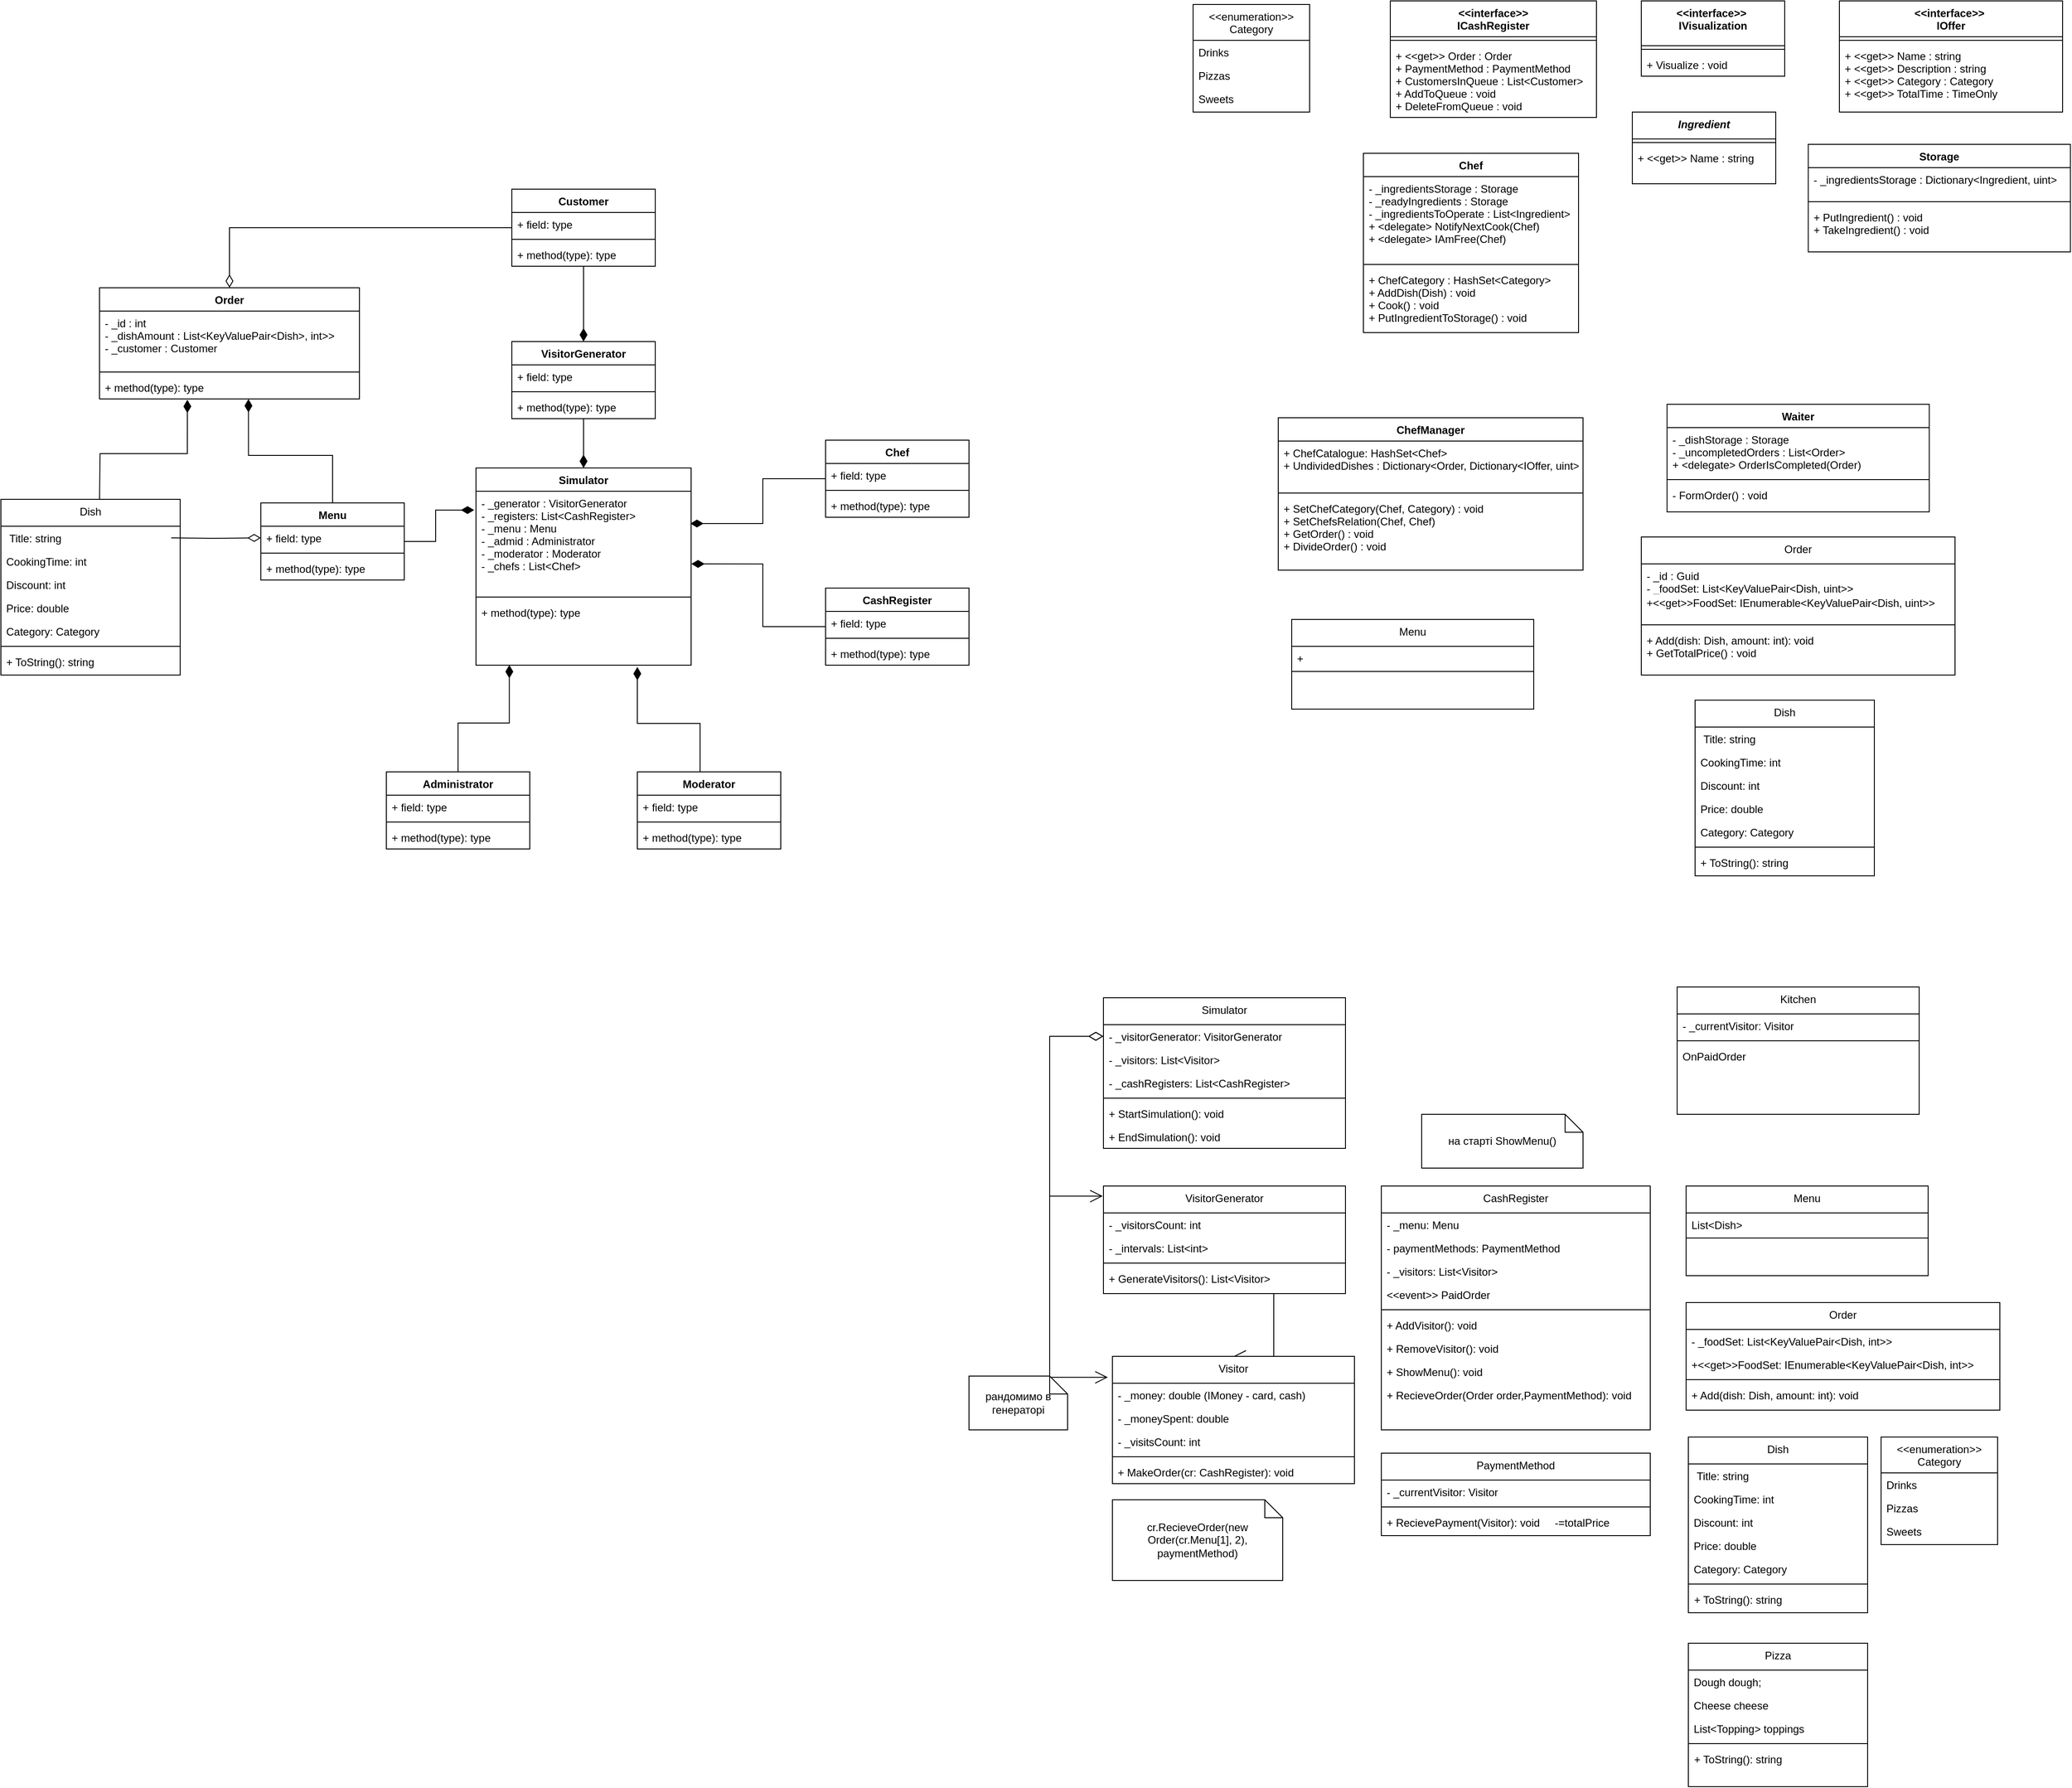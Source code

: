 <mxfile version="13.9.9" type="device"><diagram id="AVlrbdHFfIFae9fIVT3l" name="Page-1"><mxGraphModel dx="2649" dy="2140" grid="1" gridSize="10" guides="1" tooltips="1" connect="1" arrows="1" fold="1" page="1" pageScale="1" pageWidth="827" pageHeight="1169" math="0" shadow="0"><root><mxCell id="0"/><mxCell id="1" parent="0"/><mxCell id="Jd_6BYuRNAUx87rWHwMI-1" value="Simulator" style="swimlane;fontStyle=1;align=center;verticalAlign=top;childLayout=stackLayout;horizontal=1;startSize=26;horizontalStack=0;resizeParent=1;resizeParentMax=0;resizeLast=0;collapsible=1;marginBottom=0;" parent="1" vertex="1"><mxGeometry x="-360" y="461" width="240" height="220" as="geometry"/></mxCell><mxCell id="Jd_6BYuRNAUx87rWHwMI-2" value="- _generator : VisitorGenerator&#10;- _registers: List&lt;CashRegister&gt;&#10;- _menu : Menu&#10;- _admid : Administrator&#10;- _moderator : Moderator&#10;- _chefs : List&lt;Chef&gt;&#10;" style="text;strokeColor=none;fillColor=none;align=left;verticalAlign=top;spacingLeft=4;spacingRight=4;overflow=hidden;rotatable=0;points=[[0,0.5],[1,0.5]];portConstraint=eastwest;" parent="Jd_6BYuRNAUx87rWHwMI-1" vertex="1"><mxGeometry y="26" width="240" height="114" as="geometry"/></mxCell><mxCell id="Jd_6BYuRNAUx87rWHwMI-3" value="" style="line;strokeWidth=1;fillColor=none;align=left;verticalAlign=middle;spacingTop=-1;spacingLeft=3;spacingRight=3;rotatable=0;labelPosition=right;points=[];portConstraint=eastwest;" parent="Jd_6BYuRNAUx87rWHwMI-1" vertex="1"><mxGeometry y="140" width="240" height="8" as="geometry"/></mxCell><mxCell id="Jd_6BYuRNAUx87rWHwMI-4" value="+ method(type): type" style="text;strokeColor=none;fillColor=none;align=left;verticalAlign=top;spacingLeft=4;spacingRight=4;overflow=hidden;rotatable=0;points=[[0,0.5],[1,0.5]];portConstraint=eastwest;" parent="Jd_6BYuRNAUx87rWHwMI-1" vertex="1"><mxGeometry y="148" width="240" height="72" as="geometry"/></mxCell><mxCell id="Jd_6BYuRNAUx87rWHwMI-41" style="edgeStyle=orthogonalEdgeStyle;rounded=0;orthogonalLoop=1;jettySize=auto;html=1;entryX=-0.008;entryY=0.184;entryDx=0;entryDy=0;entryPerimeter=0;endArrow=diamondThin;endFill=1;startSize=6;endSize=12;" parent="1" source="Jd_6BYuRNAUx87rWHwMI-5" target="Jd_6BYuRNAUx87rWHwMI-2" edge="1"><mxGeometry relative="1" as="geometry"/></mxCell><mxCell id="Jd_6BYuRNAUx87rWHwMI-50" style="edgeStyle=orthogonalEdgeStyle;rounded=0;orthogonalLoop=1;jettySize=auto;html=1;entryX=0.573;entryY=1.005;entryDx=0;entryDy=0;entryPerimeter=0;startSize=6;endArrow=diamondThin;endFill=1;endSize=12;" parent="1" source="Jd_6BYuRNAUx87rWHwMI-5" target="Jd_6BYuRNAUx87rWHwMI-40" edge="1"><mxGeometry relative="1" as="geometry"/></mxCell><mxCell id="Jd_6BYuRNAUx87rWHwMI-5" value="Menu" style="swimlane;fontStyle=1;align=center;verticalAlign=top;childLayout=stackLayout;horizontal=1;startSize=26;horizontalStack=0;resizeParent=1;resizeParentMax=0;resizeLast=0;collapsible=1;marginBottom=0;" parent="1" vertex="1"><mxGeometry x="-600" y="500" width="160" height="86" as="geometry"/></mxCell><mxCell id="Jd_6BYuRNAUx87rWHwMI-6" value="+ field: type" style="text;strokeColor=none;fillColor=none;align=left;verticalAlign=top;spacingLeft=4;spacingRight=4;overflow=hidden;rotatable=0;points=[[0,0.5],[1,0.5]];portConstraint=eastwest;" parent="Jd_6BYuRNAUx87rWHwMI-5" vertex="1"><mxGeometry y="26" width="160" height="26" as="geometry"/></mxCell><mxCell id="Jd_6BYuRNAUx87rWHwMI-7" value="" style="line;strokeWidth=1;fillColor=none;align=left;verticalAlign=middle;spacingTop=-1;spacingLeft=3;spacingRight=3;rotatable=0;labelPosition=right;points=[];portConstraint=eastwest;" parent="Jd_6BYuRNAUx87rWHwMI-5" vertex="1"><mxGeometry y="52" width="160" height="8" as="geometry"/></mxCell><mxCell id="Jd_6BYuRNAUx87rWHwMI-8" value="+ method(type): type" style="text;strokeColor=none;fillColor=none;align=left;verticalAlign=top;spacingLeft=4;spacingRight=4;overflow=hidden;rotatable=0;points=[[0,0.5],[1,0.5]];portConstraint=eastwest;" parent="Jd_6BYuRNAUx87rWHwMI-5" vertex="1"><mxGeometry y="60" width="160" height="26" as="geometry"/></mxCell><mxCell id="Jd_6BYuRNAUx87rWHwMI-42" style="edgeStyle=orthogonalEdgeStyle;rounded=0;orthogonalLoop=1;jettySize=auto;html=1;entryX=0.996;entryY=0.316;entryDx=0;entryDy=0;startSize=6;endArrow=diamondThin;endFill=1;endSize=12;entryPerimeter=0;" parent="1" source="Jd_6BYuRNAUx87rWHwMI-9" target="Jd_6BYuRNAUx87rWHwMI-2" edge="1"><mxGeometry relative="1" as="geometry"/></mxCell><mxCell id="Jd_6BYuRNAUx87rWHwMI-9" value="Chef" style="swimlane;fontStyle=1;align=center;verticalAlign=top;childLayout=stackLayout;horizontal=1;startSize=26;horizontalStack=0;resizeParent=1;resizeParentMax=0;resizeLast=0;collapsible=1;marginBottom=0;" parent="1" vertex="1"><mxGeometry x="30" y="430" width="160" height="86" as="geometry"/></mxCell><mxCell id="Jd_6BYuRNAUx87rWHwMI-10" value="+ field: type" style="text;strokeColor=none;fillColor=none;align=left;verticalAlign=top;spacingLeft=4;spacingRight=4;overflow=hidden;rotatable=0;points=[[0,0.5],[1,0.5]];portConstraint=eastwest;" parent="Jd_6BYuRNAUx87rWHwMI-9" vertex="1"><mxGeometry y="26" width="160" height="26" as="geometry"/></mxCell><mxCell id="Jd_6BYuRNAUx87rWHwMI-11" value="" style="line;strokeWidth=1;fillColor=none;align=left;verticalAlign=middle;spacingTop=-1;spacingLeft=3;spacingRight=3;rotatable=0;labelPosition=right;points=[];portConstraint=eastwest;" parent="Jd_6BYuRNAUx87rWHwMI-9" vertex="1"><mxGeometry y="52" width="160" height="8" as="geometry"/></mxCell><mxCell id="Jd_6BYuRNAUx87rWHwMI-12" value="+ method(type): type" style="text;strokeColor=none;fillColor=none;align=left;verticalAlign=top;spacingLeft=4;spacingRight=4;overflow=hidden;rotatable=0;points=[[0,0.5],[1,0.5]];portConstraint=eastwest;" parent="Jd_6BYuRNAUx87rWHwMI-9" vertex="1"><mxGeometry y="60" width="160" height="26" as="geometry"/></mxCell><mxCell id="Jd_6BYuRNAUx87rWHwMI-43" style="edgeStyle=orthogonalEdgeStyle;rounded=0;orthogonalLoop=1;jettySize=auto;html=1;entryX=1.001;entryY=0.711;entryDx=0;entryDy=0;entryPerimeter=0;startSize=6;endArrow=diamondThin;endFill=1;endSize=12;" parent="1" source="Jd_6BYuRNAUx87rWHwMI-13" target="Jd_6BYuRNAUx87rWHwMI-2" edge="1"><mxGeometry relative="1" as="geometry"/></mxCell><mxCell id="Jd_6BYuRNAUx87rWHwMI-13" value="CashRegister" style="swimlane;fontStyle=1;align=center;verticalAlign=top;childLayout=stackLayout;horizontal=1;startSize=26;horizontalStack=0;resizeParent=1;resizeParentMax=0;resizeLast=0;collapsible=1;marginBottom=0;" parent="1" vertex="1"><mxGeometry x="30" y="595" width="160" height="86" as="geometry"/></mxCell><mxCell id="Jd_6BYuRNAUx87rWHwMI-14" value="+ field: type" style="text;strokeColor=none;fillColor=none;align=left;verticalAlign=top;spacingLeft=4;spacingRight=4;overflow=hidden;rotatable=0;points=[[0,0.5],[1,0.5]];portConstraint=eastwest;" parent="Jd_6BYuRNAUx87rWHwMI-13" vertex="1"><mxGeometry y="26" width="160" height="26" as="geometry"/></mxCell><mxCell id="Jd_6BYuRNAUx87rWHwMI-15" value="" style="line;strokeWidth=1;fillColor=none;align=left;verticalAlign=middle;spacingTop=-1;spacingLeft=3;spacingRight=3;rotatable=0;labelPosition=right;points=[];portConstraint=eastwest;" parent="Jd_6BYuRNAUx87rWHwMI-13" vertex="1"><mxGeometry y="52" width="160" height="8" as="geometry"/></mxCell><mxCell id="Jd_6BYuRNAUx87rWHwMI-16" value="+ method(type): type" style="text;strokeColor=none;fillColor=none;align=left;verticalAlign=top;spacingLeft=4;spacingRight=4;overflow=hidden;rotatable=0;points=[[0,0.5],[1,0.5]];portConstraint=eastwest;" parent="Jd_6BYuRNAUx87rWHwMI-13" vertex="1"><mxGeometry y="60" width="160" height="26" as="geometry"/></mxCell><mxCell id="Jd_6BYuRNAUx87rWHwMI-45" style="edgeStyle=orthogonalEdgeStyle;rounded=0;orthogonalLoop=1;jettySize=auto;html=1;startSize=6;endArrow=diamondThin;endFill=1;endSize=12;" parent="1" source="Jd_6BYuRNAUx87rWHwMI-17" edge="1"><mxGeometry relative="1" as="geometry"><mxPoint x="-180" y="683" as="targetPoint"/><Array as="points"><mxPoint x="-110" y="746"/><mxPoint x="-180" y="746"/></Array></mxGeometry></mxCell><mxCell id="Jd_6BYuRNAUx87rWHwMI-17" value="Moderator" style="swimlane;fontStyle=1;align=center;verticalAlign=top;childLayout=stackLayout;horizontal=1;startSize=26;horizontalStack=0;resizeParent=1;resizeParentMax=0;resizeLast=0;collapsible=1;marginBottom=0;" parent="1" vertex="1"><mxGeometry x="-180" y="800" width="160" height="86" as="geometry"/></mxCell><mxCell id="Jd_6BYuRNAUx87rWHwMI-18" value="+ field: type" style="text;strokeColor=none;fillColor=none;align=left;verticalAlign=top;spacingLeft=4;spacingRight=4;overflow=hidden;rotatable=0;points=[[0,0.5],[1,0.5]];portConstraint=eastwest;" parent="Jd_6BYuRNAUx87rWHwMI-17" vertex="1"><mxGeometry y="26" width="160" height="26" as="geometry"/></mxCell><mxCell id="Jd_6BYuRNAUx87rWHwMI-19" value="" style="line;strokeWidth=1;fillColor=none;align=left;verticalAlign=middle;spacingTop=-1;spacingLeft=3;spacingRight=3;rotatable=0;labelPosition=right;points=[];portConstraint=eastwest;" parent="Jd_6BYuRNAUx87rWHwMI-17" vertex="1"><mxGeometry y="52" width="160" height="8" as="geometry"/></mxCell><mxCell id="Jd_6BYuRNAUx87rWHwMI-20" value="+ method(type): type" style="text;strokeColor=none;fillColor=none;align=left;verticalAlign=top;spacingLeft=4;spacingRight=4;overflow=hidden;rotatable=0;points=[[0,0.5],[1,0.5]];portConstraint=eastwest;" parent="Jd_6BYuRNAUx87rWHwMI-17" vertex="1"><mxGeometry y="60" width="160" height="26" as="geometry"/></mxCell><mxCell id="Jd_6BYuRNAUx87rWHwMI-44" style="edgeStyle=orthogonalEdgeStyle;rounded=0;orthogonalLoop=1;jettySize=auto;html=1;entryX=0.155;entryY=0.996;entryDx=0;entryDy=0;entryPerimeter=0;startSize=6;endArrow=diamondThin;endFill=1;endSize=12;" parent="1" source="Jd_6BYuRNAUx87rWHwMI-21" target="Jd_6BYuRNAUx87rWHwMI-4" edge="1"><mxGeometry relative="1" as="geometry"/></mxCell><mxCell id="Jd_6BYuRNAUx87rWHwMI-21" value="Administrator" style="swimlane;fontStyle=1;align=center;verticalAlign=top;childLayout=stackLayout;horizontal=1;startSize=26;horizontalStack=0;resizeParent=1;resizeParentMax=0;resizeLast=0;collapsible=1;marginBottom=0;" parent="1" vertex="1"><mxGeometry x="-460" y="800" width="160" height="86" as="geometry"/></mxCell><mxCell id="Jd_6BYuRNAUx87rWHwMI-22" value="+ field: type" style="text;strokeColor=none;fillColor=none;align=left;verticalAlign=top;spacingLeft=4;spacingRight=4;overflow=hidden;rotatable=0;points=[[0,0.5],[1,0.5]];portConstraint=eastwest;" parent="Jd_6BYuRNAUx87rWHwMI-21" vertex="1"><mxGeometry y="26" width="160" height="26" as="geometry"/></mxCell><mxCell id="Jd_6BYuRNAUx87rWHwMI-23" value="" style="line;strokeWidth=1;fillColor=none;align=left;verticalAlign=middle;spacingTop=-1;spacingLeft=3;spacingRight=3;rotatable=0;labelPosition=right;points=[];portConstraint=eastwest;" parent="Jd_6BYuRNAUx87rWHwMI-21" vertex="1"><mxGeometry y="52" width="160" height="8" as="geometry"/></mxCell><mxCell id="Jd_6BYuRNAUx87rWHwMI-24" value="+ method(type): type" style="text;strokeColor=none;fillColor=none;align=left;verticalAlign=top;spacingLeft=4;spacingRight=4;overflow=hidden;rotatable=0;points=[[0,0.5],[1,0.5]];portConstraint=eastwest;" parent="Jd_6BYuRNAUx87rWHwMI-21" vertex="1"><mxGeometry y="60" width="160" height="26" as="geometry"/></mxCell><mxCell id="Jd_6BYuRNAUx87rWHwMI-49" style="edgeStyle=orthogonalEdgeStyle;rounded=0;orthogonalLoop=1;jettySize=auto;html=1;entryX=0.338;entryY=1.032;entryDx=0;entryDy=0;entryPerimeter=0;startSize=6;endArrow=diamondThin;endFill=1;endSize=12;" parent="1" target="Jd_6BYuRNAUx87rWHwMI-40" edge="1"><mxGeometry relative="1" as="geometry"><mxPoint x="-779.941" y="496" as="sourcePoint"/></mxGeometry></mxCell><mxCell id="Jd_6BYuRNAUx87rWHwMI-51" style="edgeStyle=orthogonalEdgeStyle;rounded=0;orthogonalLoop=1;jettySize=auto;html=1;entryX=0;entryY=0.5;entryDx=0;entryDy=0;startSize=6;endArrow=diamondThin;endFill=0;endSize=12;" parent="1" target="Jd_6BYuRNAUx87rWHwMI-6" edge="1"><mxGeometry relative="1" as="geometry"><mxPoint x="-700" y="539" as="sourcePoint"/></mxGeometry></mxCell><mxCell id="Jd_6BYuRNAUx87rWHwMI-46" style="edgeStyle=orthogonalEdgeStyle;rounded=0;orthogonalLoop=1;jettySize=auto;html=1;entryX=0.5;entryY=0;entryDx=0;entryDy=0;startSize=6;endArrow=diamondThin;endFill=1;endSize=12;" parent="1" source="Jd_6BYuRNAUx87rWHwMI-29" target="Jd_6BYuRNAUx87rWHwMI-1" edge="1"><mxGeometry relative="1" as="geometry"/></mxCell><mxCell id="Jd_6BYuRNAUx87rWHwMI-29" value="VisitorGenerator" style="swimlane;fontStyle=1;align=center;verticalAlign=top;childLayout=stackLayout;horizontal=1;startSize=26;horizontalStack=0;resizeParent=1;resizeParentMax=0;resizeLast=0;collapsible=1;marginBottom=0;" parent="1" vertex="1"><mxGeometry x="-320" y="320" width="160" height="86" as="geometry"/></mxCell><mxCell id="Jd_6BYuRNAUx87rWHwMI-30" value="+ field: type" style="text;strokeColor=none;fillColor=none;align=left;verticalAlign=top;spacingLeft=4;spacingRight=4;overflow=hidden;rotatable=0;points=[[0,0.5],[1,0.5]];portConstraint=eastwest;" parent="Jd_6BYuRNAUx87rWHwMI-29" vertex="1"><mxGeometry y="26" width="160" height="26" as="geometry"/></mxCell><mxCell id="Jd_6BYuRNAUx87rWHwMI-31" value="" style="line;strokeWidth=1;fillColor=none;align=left;verticalAlign=middle;spacingTop=-1;spacingLeft=3;spacingRight=3;rotatable=0;labelPosition=right;points=[];portConstraint=eastwest;" parent="Jd_6BYuRNAUx87rWHwMI-29" vertex="1"><mxGeometry y="52" width="160" height="8" as="geometry"/></mxCell><mxCell id="Jd_6BYuRNAUx87rWHwMI-32" value="+ method(type): type" style="text;strokeColor=none;fillColor=none;align=left;verticalAlign=top;spacingLeft=4;spacingRight=4;overflow=hidden;rotatable=0;points=[[0,0.5],[1,0.5]];portConstraint=eastwest;" parent="Jd_6BYuRNAUx87rWHwMI-29" vertex="1"><mxGeometry y="60" width="160" height="26" as="geometry"/></mxCell><mxCell id="Jd_6BYuRNAUx87rWHwMI-47" style="edgeStyle=orthogonalEdgeStyle;rounded=0;orthogonalLoop=1;jettySize=auto;html=1;entryX=0.5;entryY=0;entryDx=0;entryDy=0;startSize=6;endArrow=diamondThin;endFill=1;endSize=12;" parent="1" source="Jd_6BYuRNAUx87rWHwMI-33" target="Jd_6BYuRNAUx87rWHwMI-29" edge="1"><mxGeometry relative="1" as="geometry"/></mxCell><mxCell id="Jd_6BYuRNAUx87rWHwMI-48" style="edgeStyle=orthogonalEdgeStyle;rounded=0;orthogonalLoop=1;jettySize=auto;html=1;entryX=0.5;entryY=0;entryDx=0;entryDy=0;startSize=6;endArrow=diamondThin;endFill=0;endSize=12;" parent="1" source="Jd_6BYuRNAUx87rWHwMI-33" target="Jd_6BYuRNAUx87rWHwMI-37" edge="1"><mxGeometry relative="1" as="geometry"/></mxCell><mxCell id="Jd_6BYuRNAUx87rWHwMI-33" value="Customer" style="swimlane;fontStyle=1;align=center;verticalAlign=top;childLayout=stackLayout;horizontal=1;startSize=26;horizontalStack=0;resizeParent=1;resizeParentMax=0;resizeLast=0;collapsible=1;marginBottom=0;" parent="1" vertex="1"><mxGeometry x="-320" y="150" width="160" height="86" as="geometry"/></mxCell><mxCell id="Jd_6BYuRNAUx87rWHwMI-34" value="+ field: type" style="text;strokeColor=none;fillColor=none;align=left;verticalAlign=top;spacingLeft=4;spacingRight=4;overflow=hidden;rotatable=0;points=[[0,0.5],[1,0.5]];portConstraint=eastwest;" parent="Jd_6BYuRNAUx87rWHwMI-33" vertex="1"><mxGeometry y="26" width="160" height="26" as="geometry"/></mxCell><mxCell id="Jd_6BYuRNAUx87rWHwMI-35" value="" style="line;strokeWidth=1;fillColor=none;align=left;verticalAlign=middle;spacingTop=-1;spacingLeft=3;spacingRight=3;rotatable=0;labelPosition=right;points=[];portConstraint=eastwest;" parent="Jd_6BYuRNAUx87rWHwMI-33" vertex="1"><mxGeometry y="52" width="160" height="8" as="geometry"/></mxCell><mxCell id="Jd_6BYuRNAUx87rWHwMI-36" value="+ method(type): type" style="text;strokeColor=none;fillColor=none;align=left;verticalAlign=top;spacingLeft=4;spacingRight=4;overflow=hidden;rotatable=0;points=[[0,0.5],[1,0.5]];portConstraint=eastwest;" parent="Jd_6BYuRNAUx87rWHwMI-33" vertex="1"><mxGeometry y="60" width="160" height="26" as="geometry"/></mxCell><mxCell id="Jd_6BYuRNAUx87rWHwMI-37" value="Order" style="swimlane;fontStyle=1;align=center;verticalAlign=top;childLayout=stackLayout;horizontal=1;startSize=26;horizontalStack=0;resizeParent=1;resizeParentMax=0;resizeLast=0;collapsible=1;marginBottom=0;" parent="1" vertex="1"><mxGeometry x="-780" y="260" width="290" height="124" as="geometry"/></mxCell><mxCell id="Jd_6BYuRNAUx87rWHwMI-38" value="- _id : int&#10;- _dishAmount : List&lt;KeyValuePair&lt;Dish&gt;, int&gt;&gt;&#10;- _customer : Customer" style="text;strokeColor=none;fillColor=none;align=left;verticalAlign=top;spacingLeft=4;spacingRight=4;overflow=hidden;rotatable=0;points=[[0,0.5],[1,0.5]];portConstraint=eastwest;" parent="Jd_6BYuRNAUx87rWHwMI-37" vertex="1"><mxGeometry y="26" width="290" height="64" as="geometry"/></mxCell><mxCell id="Jd_6BYuRNAUx87rWHwMI-39" value="" style="line;strokeWidth=1;fillColor=none;align=left;verticalAlign=middle;spacingTop=-1;spacingLeft=3;spacingRight=3;rotatable=0;labelPosition=right;points=[];portConstraint=eastwest;" parent="Jd_6BYuRNAUx87rWHwMI-37" vertex="1"><mxGeometry y="90" width="290" height="8" as="geometry"/></mxCell><mxCell id="Jd_6BYuRNAUx87rWHwMI-40" value="+ method(type): type" style="text;strokeColor=none;fillColor=none;align=left;verticalAlign=top;spacingLeft=4;spacingRight=4;overflow=hidden;rotatable=0;points=[[0,0.5],[1,0.5]];portConstraint=eastwest;" parent="Jd_6BYuRNAUx87rWHwMI-37" vertex="1"><mxGeometry y="98" width="290" height="26" as="geometry"/></mxCell><mxCell id="G9EN5JWeJz_nwPtttZKu-1" value="&lt;&lt;interface&gt;&gt; &#10;IOffer&#10;" style="swimlane;fontStyle=1;align=center;verticalAlign=top;childLayout=stackLayout;horizontal=1;startSize=40;horizontalStack=0;resizeParent=1;resizeParentMax=0;resizeLast=0;collapsible=1;marginBottom=0;" vertex="1" parent="1"><mxGeometry x="1161" y="-60" width="249" height="124" as="geometry"/></mxCell><mxCell id="G9EN5JWeJz_nwPtttZKu-3" value="" style="line;strokeWidth=1;fillColor=none;align=left;verticalAlign=middle;spacingTop=-1;spacingLeft=3;spacingRight=3;rotatable=0;labelPosition=right;points=[];portConstraint=eastwest;" vertex="1" parent="G9EN5JWeJz_nwPtttZKu-1"><mxGeometry y="40" width="249" height="8" as="geometry"/></mxCell><mxCell id="G9EN5JWeJz_nwPtttZKu-4" value="+ &lt;&lt;get&gt;&gt; Name : string&#10;+ &lt;&lt;get&gt;&gt; Description : string&#10;+ &lt;&lt;get&gt;&gt; Category : Category&#10;+ &lt;&lt;get&gt;&gt; TotalTime : TimeOnly" style="text;strokeColor=none;fillColor=none;align=left;verticalAlign=top;spacingLeft=4;spacingRight=4;overflow=hidden;rotatable=0;points=[[0,0.5],[1,0.5]];portConstraint=eastwest;" vertex="1" parent="G9EN5JWeJz_nwPtttZKu-1"><mxGeometry y="48" width="249" height="76" as="geometry"/></mxCell><mxCell id="G9EN5JWeJz_nwPtttZKu-5" value="&lt;&lt;interface&gt;&gt;&#10;ICashRegister" style="swimlane;fontStyle=1;align=center;verticalAlign=top;childLayout=stackLayout;horizontal=1;startSize=40;horizontalStack=0;resizeParent=1;resizeParentMax=0;resizeLast=0;collapsible=1;marginBottom=0;" vertex="1" parent="1"><mxGeometry x="660" y="-60" width="230" height="130" as="geometry"/></mxCell><mxCell id="G9EN5JWeJz_nwPtttZKu-7" value="" style="line;strokeWidth=1;fillColor=none;align=left;verticalAlign=middle;spacingTop=-1;spacingLeft=3;spacingRight=3;rotatable=0;labelPosition=right;points=[];portConstraint=eastwest;" vertex="1" parent="G9EN5JWeJz_nwPtttZKu-5"><mxGeometry y="40" width="230" height="8" as="geometry"/></mxCell><mxCell id="G9EN5JWeJz_nwPtttZKu-8" value="+ &lt;&lt;get&gt;&gt; Order : Order&#10;+ PaymentMethod : PaymentMethod&#10;+ CustomersInQueue : List&lt;Customer&gt;&#10;+ AddToQueue : void&#10;+ DeleteFromQueue : void&#10;" style="text;strokeColor=none;fillColor=none;align=left;verticalAlign=top;spacingLeft=4;spacingRight=4;overflow=hidden;rotatable=0;points=[[0,0.5],[1,0.5]];portConstraint=eastwest;" vertex="1" parent="G9EN5JWeJz_nwPtttZKu-5"><mxGeometry y="48" width="230" height="82" as="geometry"/></mxCell><mxCell id="G9EN5JWeJz_nwPtttZKu-13" value="&lt;&lt;interface&gt;&gt; &#10;IVisualization&#10;" style="swimlane;fontStyle=1;align=center;verticalAlign=top;childLayout=stackLayout;horizontal=1;startSize=50;horizontalStack=0;resizeParent=1;resizeParentMax=0;resizeLast=0;collapsible=1;marginBottom=0;" vertex="1" parent="1"><mxGeometry x="940" y="-60" width="160" height="84" as="geometry"/></mxCell><mxCell id="G9EN5JWeJz_nwPtttZKu-15" value="" style="line;strokeWidth=1;fillColor=none;align=left;verticalAlign=middle;spacingTop=-1;spacingLeft=3;spacingRight=3;rotatable=0;labelPosition=right;points=[];portConstraint=eastwest;" vertex="1" parent="G9EN5JWeJz_nwPtttZKu-13"><mxGeometry y="50" width="160" height="8" as="geometry"/></mxCell><mxCell id="G9EN5JWeJz_nwPtttZKu-16" value="+ Visualize : void" style="text;strokeColor=none;fillColor=none;align=left;verticalAlign=top;spacingLeft=4;spacingRight=4;overflow=hidden;rotatable=0;points=[[0,0.5],[1,0.5]];portConstraint=eastwest;" vertex="1" parent="G9EN5JWeJz_nwPtttZKu-13"><mxGeometry y="58" width="160" height="26" as="geometry"/></mxCell><mxCell id="G9EN5JWeJz_nwPtttZKu-17" value="Dish" style="swimlane;fontStyle=0;align=center;verticalAlign=top;childLayout=stackLayout;horizontal=1;startSize=30;horizontalStack=0;resizeParent=1;resizeLast=0;collapsible=1;marginBottom=0;rounded=0;shadow=0;strokeWidth=1;" vertex="1" parent="1"><mxGeometry x="-890" y="496" width="200" height="196" as="geometry"><mxRectangle x="130" y="380" width="160" height="26" as="alternateBounds"/></mxGeometry></mxCell><mxCell id="G9EN5JWeJz_nwPtttZKu-18" value=" Title: string" style="text;align=left;verticalAlign=top;spacingLeft=4;spacingRight=4;overflow=hidden;rotatable=0;points=[[0,0.5],[1,0.5]];portConstraint=eastwest;rounded=0;shadow=0;html=0;" vertex="1" parent="G9EN5JWeJz_nwPtttZKu-17"><mxGeometry y="30" width="200" height="26" as="geometry"/></mxCell><mxCell id="G9EN5JWeJz_nwPtttZKu-19" value="CookingTime: int" style="text;align=left;verticalAlign=top;spacingLeft=4;spacingRight=4;overflow=hidden;rotatable=0;points=[[0,0.5],[1,0.5]];portConstraint=eastwest;rounded=0;shadow=0;html=0;" vertex="1" parent="G9EN5JWeJz_nwPtttZKu-17"><mxGeometry y="56" width="200" height="26" as="geometry"/></mxCell><mxCell id="G9EN5JWeJz_nwPtttZKu-20" value="Discount: int" style="text;align=left;verticalAlign=top;spacingLeft=4;spacingRight=4;overflow=hidden;rotatable=0;points=[[0,0.5],[1,0.5]];portConstraint=eastwest;rounded=0;shadow=0;html=0;" vertex="1" parent="G9EN5JWeJz_nwPtttZKu-17"><mxGeometry y="82" width="200" height="26" as="geometry"/></mxCell><mxCell id="G9EN5JWeJz_nwPtttZKu-21" value="Price: double" style="text;align=left;verticalAlign=top;spacingLeft=4;spacingRight=4;overflow=hidden;rotatable=0;points=[[0,0.5],[1,0.5]];portConstraint=eastwest;rounded=0;shadow=0;html=0;" vertex="1" parent="G9EN5JWeJz_nwPtttZKu-17"><mxGeometry y="108" width="200" height="26" as="geometry"/></mxCell><mxCell id="G9EN5JWeJz_nwPtttZKu-22" value="Category: Category" style="text;align=left;verticalAlign=top;spacingLeft=4;spacingRight=4;overflow=hidden;rotatable=0;points=[[0,0.5],[1,0.5]];portConstraint=eastwest;rounded=0;shadow=0;html=0;" vertex="1" parent="G9EN5JWeJz_nwPtttZKu-17"><mxGeometry y="134" width="200" height="26" as="geometry"/></mxCell><mxCell id="G9EN5JWeJz_nwPtttZKu-23" value="" style="line;html=1;strokeWidth=1;align=left;verticalAlign=middle;spacingTop=-1;spacingLeft=3;spacingRight=3;rotatable=0;labelPosition=right;points=[];portConstraint=eastwest;" vertex="1" parent="G9EN5JWeJz_nwPtttZKu-17"><mxGeometry y="160" width="200" height="8" as="geometry"/></mxCell><mxCell id="G9EN5JWeJz_nwPtttZKu-24" value="+ ToString(): string" style="text;align=left;verticalAlign=top;spacingLeft=4;spacingRight=4;overflow=hidden;rotatable=0;points=[[0,0.5],[1,0.5]];portConstraint=eastwest;fontStyle=0;whiteSpace=wrap;" vertex="1" parent="G9EN5JWeJz_nwPtttZKu-17"><mxGeometry y="168" width="200" height="28" as="geometry"/></mxCell><mxCell id="G9EN5JWeJz_nwPtttZKu-25" value="VisitorGenerator" style="swimlane;fontStyle=0;align=center;verticalAlign=top;childLayout=stackLayout;horizontal=1;startSize=30;horizontalStack=0;resizeParent=1;resizeLast=0;collapsible=1;marginBottom=0;rounded=0;shadow=0;strokeWidth=1;" vertex="1" parent="1"><mxGeometry x="340" y="1262" width="270" height="120" as="geometry"><mxRectangle x="130" y="380" width="160" height="26" as="alternateBounds"/></mxGeometry></mxCell><mxCell id="G9EN5JWeJz_nwPtttZKu-26" value="- _visitorsCount: int" style="text;align=left;verticalAlign=top;spacingLeft=4;spacingRight=4;overflow=hidden;rotatable=0;points=[[0,0.5],[1,0.5]];portConstraint=eastwest;rounded=0;shadow=0;html=0;" vertex="1" parent="G9EN5JWeJz_nwPtttZKu-25"><mxGeometry y="30" width="270" height="26" as="geometry"/></mxCell><mxCell id="G9EN5JWeJz_nwPtttZKu-27" value="- _intervals: List&lt;int&gt;" style="text;align=left;verticalAlign=top;spacingLeft=4;spacingRight=4;overflow=hidden;rotatable=0;points=[[0,0.5],[1,0.5]];portConstraint=eastwest;rounded=0;shadow=0;html=0;" vertex="1" parent="G9EN5JWeJz_nwPtttZKu-25"><mxGeometry y="56" width="270" height="26" as="geometry"/></mxCell><mxCell id="G9EN5JWeJz_nwPtttZKu-28" value="" style="line;html=1;strokeWidth=1;align=left;verticalAlign=middle;spacingTop=-1;spacingLeft=3;spacingRight=3;rotatable=0;labelPosition=right;points=[];portConstraint=eastwest;" vertex="1" parent="G9EN5JWeJz_nwPtttZKu-25"><mxGeometry y="82" width="270" height="8" as="geometry"/></mxCell><mxCell id="G9EN5JWeJz_nwPtttZKu-29" value="+ GenerateVisitors(): List&lt;Visitor&gt;" style="text;align=left;verticalAlign=top;spacingLeft=4;spacingRight=4;overflow=hidden;rotatable=0;points=[[0,0.5],[1,0.5]];portConstraint=eastwest;rounded=0;shadow=0;html=0;fontStyle=0" vertex="1" parent="G9EN5JWeJz_nwPtttZKu-25"><mxGeometry y="90" width="270" height="26" as="geometry"/></mxCell><mxCell id="G9EN5JWeJz_nwPtttZKu-30" value="Simulator" style="swimlane;fontStyle=0;align=center;verticalAlign=top;childLayout=stackLayout;horizontal=1;startSize=30;horizontalStack=0;resizeParent=1;resizeLast=0;collapsible=1;marginBottom=0;rounded=0;shadow=0;strokeWidth=1;" vertex="1" parent="1"><mxGeometry x="340" y="1052" width="270" height="168" as="geometry"><mxRectangle x="130" y="380" width="160" height="26" as="alternateBounds"/></mxGeometry></mxCell><mxCell id="G9EN5JWeJz_nwPtttZKu-31" value="- _visitorGenerator: VisitorGenerator" style="text;align=left;verticalAlign=top;spacingLeft=4;spacingRight=4;overflow=hidden;rotatable=0;points=[[0,0.5],[1,0.5]];portConstraint=eastwest;rounded=0;shadow=0;html=0;" vertex="1" parent="G9EN5JWeJz_nwPtttZKu-30"><mxGeometry y="30" width="270" height="26" as="geometry"/></mxCell><mxCell id="G9EN5JWeJz_nwPtttZKu-32" value="- _visitors: List&lt;Visitor&gt;" style="text;align=left;verticalAlign=top;spacingLeft=4;spacingRight=4;overflow=hidden;rotatable=0;points=[[0,0.5],[1,0.5]];portConstraint=eastwest;rounded=0;shadow=0;html=0;" vertex="1" parent="G9EN5JWeJz_nwPtttZKu-30"><mxGeometry y="56" width="270" height="26" as="geometry"/></mxCell><mxCell id="G9EN5JWeJz_nwPtttZKu-33" value="- _сashRegisters: List&lt;CashRegister&gt;" style="text;align=left;verticalAlign=top;spacingLeft=4;spacingRight=4;overflow=hidden;rotatable=0;points=[[0,0.5],[1,0.5]];portConstraint=eastwest;rounded=0;shadow=0;html=0;" vertex="1" parent="G9EN5JWeJz_nwPtttZKu-30"><mxGeometry y="82" width="270" height="26" as="geometry"/></mxCell><mxCell id="G9EN5JWeJz_nwPtttZKu-34" value="" style="line;html=1;strokeWidth=1;align=left;verticalAlign=middle;spacingTop=-1;spacingLeft=3;spacingRight=3;rotatable=0;labelPosition=right;points=[];portConstraint=eastwest;" vertex="1" parent="G9EN5JWeJz_nwPtttZKu-30"><mxGeometry y="108" width="270" height="8" as="geometry"/></mxCell><mxCell id="G9EN5JWeJz_nwPtttZKu-35" value="+ StartSimulation(): void" style="text;align=left;verticalAlign=top;spacingLeft=4;spacingRight=4;overflow=hidden;rotatable=0;points=[[0,0.5],[1,0.5]];portConstraint=eastwest;rounded=0;shadow=0;html=0;fontStyle=0" vertex="1" parent="G9EN5JWeJz_nwPtttZKu-30"><mxGeometry y="116" width="270" height="26" as="geometry"/></mxCell><mxCell id="G9EN5JWeJz_nwPtttZKu-36" value="+ EndSimulation(): void" style="text;align=left;verticalAlign=top;spacingLeft=4;spacingRight=4;overflow=hidden;rotatable=0;points=[[0,0.5],[1,0.5]];portConstraint=eastwest;rounded=0;shadow=0;html=0;fontStyle=0" vertex="1" parent="G9EN5JWeJz_nwPtttZKu-30"><mxGeometry y="142" width="270" height="26" as="geometry"/></mxCell><mxCell id="G9EN5JWeJz_nwPtttZKu-37" value="" style="endArrow=open;endFill=1;endSize=12;html=1;rounded=0;labelBackgroundColor=default;strokeColor=default;fontFamily=Helvetica;fontSize=11;fontColor=#FF6666;shape=connector;edgeStyle=elbowEdgeStyle;startArrow=diamondThin;startFill=0;startSize=14;entryX=-0.003;entryY=0.094;entryDx=0;entryDy=0;exitX=0;exitY=0.5;exitDx=0;exitDy=0;entryPerimeter=0;" edge="1" parent="1" source="G9EN5JWeJz_nwPtttZKu-31" target="G9EN5JWeJz_nwPtttZKu-25"><mxGeometry width="160" relative="1" as="geometry"><mxPoint x="547.12" y="1427.8" as="sourcePoint"/><mxPoint x="460.0" y="1402" as="targetPoint"/><Array as="points"><mxPoint x="280" y="1232"/><mxPoint x="527.12" y="1434.8"/><mxPoint x="507.12" y="1414.8"/><mxPoint x="507.12" y="1154.8"/><mxPoint x="647.12" y="1214.8"/><mxPoint x="637.12" y="1204.8"/><mxPoint x="727.12" y="1434.8"/><mxPoint x="747.12" y="1204.8"/><mxPoint x="127.12" y="1304.8"/><mxPoint x="203.12" y="1290.8"/></Array></mxGeometry></mxCell><mxCell id="G9EN5JWeJz_nwPtttZKu-38" value="" style="endArrow=open;endFill=1;endSize=12;html=1;rounded=0;labelBackgroundColor=default;strokeColor=default;fontFamily=Helvetica;fontSize=11;fontColor=#FF6666;shape=connector;edgeStyle=elbowEdgeStyle;startArrow=diamondThin;startFill=0;startSize=14;exitX=0;exitY=0.5;exitDx=0;exitDy=0;entryX=-0.019;entryY=0.165;entryDx=0;entryDy=0;entryPerimeter=0;" edge="1" parent="1" source="G9EN5JWeJz_nwPtttZKu-31" target="G9EN5JWeJz_nwPtttZKu-58"><mxGeometry width="160" relative="1" as="geometry"><mxPoint x="350" y="1105" as="sourcePoint"/><mxPoint x="340" y="1502" as="targetPoint"/><Array as="points"><mxPoint x="280" y="1272"/><mxPoint x="290" y="1242"/><mxPoint x="537.12" y="1444.8"/><mxPoint x="517.12" y="1424.8"/><mxPoint x="517.12" y="1164.8"/><mxPoint x="657.12" y="1224.8"/><mxPoint x="647.12" y="1214.8"/><mxPoint x="737.12" y="1444.8"/><mxPoint x="757.12" y="1214.8"/><mxPoint x="137.12" y="1314.8"/><mxPoint x="213.12" y="1300.8"/></Array></mxGeometry></mxCell><mxCell id="G9EN5JWeJz_nwPtttZKu-39" value="" style="endArrow=open;endFill=1;endSize=12;html=1;rounded=0;exitX=0.5;exitY=1;exitDx=0;exitDy=0;edgeStyle=elbowEdgeStyle;entryX=0.5;entryY=0;entryDx=0;entryDy=0;" edge="1" parent="1" source="G9EN5JWeJz_nwPtttZKu-25" target="G9EN5JWeJz_nwPtttZKu-58"><mxGeometry width="160" relative="1" as="geometry"><mxPoint x="631" y="1372.0" as="sourcePoint"/><mxPoint x="485" y="1472" as="targetPoint"/><Array as="points"><mxPoint x="530" y="1422"/></Array></mxGeometry></mxCell><mxCell id="G9EN5JWeJz_nwPtttZKu-40" value="CashRegister" style="swimlane;fontStyle=0;align=center;verticalAlign=top;childLayout=stackLayout;horizontal=1;startSize=30;horizontalStack=0;resizeParent=1;resizeLast=0;collapsible=1;marginBottom=0;rounded=0;shadow=0;strokeWidth=1;" vertex="1" parent="1"><mxGeometry x="650" y="1262" width="300" height="272" as="geometry"><mxRectangle x="130" y="380" width="160" height="26" as="alternateBounds"/></mxGeometry></mxCell><mxCell id="G9EN5JWeJz_nwPtttZKu-41" value="- _menu: Menu" style="text;align=left;verticalAlign=top;spacingLeft=4;spacingRight=4;overflow=hidden;rotatable=0;points=[[0,0.5],[1,0.5]];portConstraint=eastwest;rounded=0;shadow=0;html=0;" vertex="1" parent="G9EN5JWeJz_nwPtttZKu-40"><mxGeometry y="30" width="300" height="26" as="geometry"/></mxCell><mxCell id="G9EN5JWeJz_nwPtttZKu-42" value="- paymentMethods: PaymentMethod" style="text;align=left;verticalAlign=top;spacingLeft=4;spacingRight=4;overflow=hidden;rotatable=0;points=[[0,0.5],[1,0.5]];portConstraint=eastwest;rounded=0;shadow=0;html=0;" vertex="1" parent="G9EN5JWeJz_nwPtttZKu-40"><mxGeometry y="56" width="300" height="26" as="geometry"/></mxCell><mxCell id="G9EN5JWeJz_nwPtttZKu-43" value="- _visitors: List&lt;Visitor&gt;" style="text;align=left;verticalAlign=top;spacingLeft=4;spacingRight=4;overflow=hidden;rotatable=0;points=[[0,0.5],[1,0.5]];portConstraint=eastwest;rounded=0;shadow=0;html=0;" vertex="1" parent="G9EN5JWeJz_nwPtttZKu-40"><mxGeometry y="82" width="300" height="26" as="geometry"/></mxCell><mxCell id="G9EN5JWeJz_nwPtttZKu-44" value="&lt;&lt;event&gt;&gt; PaidOrder" style="text;align=left;verticalAlign=top;spacingLeft=4;spacingRight=4;overflow=hidden;rotatable=0;points=[[0,0.5],[1,0.5]];portConstraint=eastwest;rounded=0;shadow=0;html=0;" vertex="1" parent="G9EN5JWeJz_nwPtttZKu-40"><mxGeometry y="108" width="300" height="26" as="geometry"/></mxCell><mxCell id="G9EN5JWeJz_nwPtttZKu-45" value="" style="line;html=1;strokeWidth=1;align=left;verticalAlign=middle;spacingTop=-1;spacingLeft=3;spacingRight=3;rotatable=0;labelPosition=right;points=[];portConstraint=eastwest;" vertex="1" parent="G9EN5JWeJz_nwPtttZKu-40"><mxGeometry y="134" width="300" height="8" as="geometry"/></mxCell><mxCell id="G9EN5JWeJz_nwPtttZKu-46" value="+ AddVisitor(): void" style="text;align=left;verticalAlign=top;spacingLeft=4;spacingRight=4;overflow=hidden;rotatable=0;points=[[0,0.5],[1,0.5]];portConstraint=eastwest;rounded=0;shadow=0;html=0;fontStyle=0" vertex="1" parent="G9EN5JWeJz_nwPtttZKu-40"><mxGeometry y="142" width="300" height="26" as="geometry"/></mxCell><mxCell id="G9EN5JWeJz_nwPtttZKu-47" value="+ RemoveVisitor(): void" style="text;align=left;verticalAlign=top;spacingLeft=4;spacingRight=4;overflow=hidden;rotatable=0;points=[[0,0.5],[1,0.5]];portConstraint=eastwest;rounded=0;shadow=0;html=0;fontStyle=0" vertex="1" parent="G9EN5JWeJz_nwPtttZKu-40"><mxGeometry y="168" width="300" height="26" as="geometry"/></mxCell><mxCell id="G9EN5JWeJz_nwPtttZKu-48" value="+ ShowMenu(): void" style="text;align=left;verticalAlign=top;spacingLeft=4;spacingRight=4;overflow=hidden;rotatable=0;points=[[0,0.5],[1,0.5]];portConstraint=eastwest;rounded=0;shadow=0;html=0;fontStyle=0" vertex="1" parent="G9EN5JWeJz_nwPtttZKu-40"><mxGeometry y="194" width="300" height="26" as="geometry"/></mxCell><mxCell id="G9EN5JWeJz_nwPtttZKu-49" value="+ RecieveOrder(Order order,PaymentMethod): void" style="text;align=left;verticalAlign=top;spacingLeft=4;spacingRight=4;overflow=hidden;rotatable=0;points=[[0,0.5],[1,0.5]];portConstraint=eastwest;rounded=0;shadow=0;html=0;fontStyle=0" vertex="1" parent="G9EN5JWeJz_nwPtttZKu-40"><mxGeometry y="220" width="300" height="40" as="geometry"/></mxCell><mxCell id="G9EN5JWeJz_nwPtttZKu-50" value="рандомимо в генераторі" style="shape=note;size=20;whiteSpace=wrap;html=1;" vertex="1" parent="1"><mxGeometry x="190" y="1474" width="110" height="60" as="geometry"/></mxCell><mxCell id="G9EN5JWeJz_nwPtttZKu-51" value="Menu" style="swimlane;fontStyle=0;align=center;verticalAlign=top;childLayout=stackLayout;horizontal=1;startSize=30;horizontalStack=0;resizeParent=1;resizeLast=0;collapsible=1;marginBottom=0;rounded=0;shadow=0;strokeWidth=1;" vertex="1" parent="1"><mxGeometry x="990" y="1262" width="270" height="100" as="geometry"><mxRectangle x="130" y="380" width="160" height="26" as="alternateBounds"/></mxGeometry></mxCell><mxCell id="G9EN5JWeJz_nwPtttZKu-52" value="List&lt;Dish&gt;" style="text;align=left;verticalAlign=top;spacingLeft=4;spacingRight=4;overflow=hidden;rotatable=0;points=[[0,0.5],[1,0.5]];portConstraint=eastwest;rounded=0;shadow=0;html=0;" vertex="1" parent="G9EN5JWeJz_nwPtttZKu-51"><mxGeometry y="30" width="270" height="26" as="geometry"/></mxCell><mxCell id="G9EN5JWeJz_nwPtttZKu-53" value="" style="line;html=1;strokeWidth=1;align=left;verticalAlign=middle;spacingTop=-1;spacingLeft=3;spacingRight=3;rotatable=0;labelPosition=right;points=[];portConstraint=eastwest;" vertex="1" parent="G9EN5JWeJz_nwPtttZKu-51"><mxGeometry y="56" width="270" height="4" as="geometry"/></mxCell><mxCell id="G9EN5JWeJz_nwPtttZKu-54" value="Kitchen" style="swimlane;fontStyle=0;align=center;verticalAlign=top;childLayout=stackLayout;horizontal=1;startSize=30;horizontalStack=0;resizeParent=1;resizeLast=0;collapsible=1;marginBottom=0;rounded=0;shadow=0;strokeWidth=1;" vertex="1" parent="1"><mxGeometry x="980" y="1040" width="270" height="142" as="geometry"><mxRectangle x="130" y="380" width="160" height="26" as="alternateBounds"/></mxGeometry></mxCell><mxCell id="G9EN5JWeJz_nwPtttZKu-55" value="- _currentVisitor: Visitor" style="text;align=left;verticalAlign=top;spacingLeft=4;spacingRight=4;overflow=hidden;rotatable=0;points=[[0,0.5],[1,0.5]];portConstraint=eastwest;rounded=0;shadow=0;html=0;" vertex="1" parent="G9EN5JWeJz_nwPtttZKu-54"><mxGeometry y="30" width="270" height="26" as="geometry"/></mxCell><mxCell id="G9EN5JWeJz_nwPtttZKu-56" value="" style="line;html=1;strokeWidth=1;align=left;verticalAlign=middle;spacingTop=-1;spacingLeft=3;spacingRight=3;rotatable=0;labelPosition=right;points=[];portConstraint=eastwest;" vertex="1" parent="G9EN5JWeJz_nwPtttZKu-54"><mxGeometry y="56" width="270" height="8" as="geometry"/></mxCell><mxCell id="G9EN5JWeJz_nwPtttZKu-57" value="OnPaidOrder" style="text;align=left;verticalAlign=top;spacingLeft=4;spacingRight=4;overflow=hidden;rotatable=0;points=[[0,0.5],[1,0.5]];portConstraint=eastwest;rounded=0;shadow=0;html=0;fontStyle=0" vertex="1" parent="G9EN5JWeJz_nwPtttZKu-54"><mxGeometry y="64" width="270" height="26" as="geometry"/></mxCell><mxCell id="G9EN5JWeJz_nwPtttZKu-58" value="Visitor" style="swimlane;fontStyle=0;align=center;verticalAlign=top;childLayout=stackLayout;horizontal=1;startSize=30;horizontalStack=0;resizeParent=1;resizeLast=0;collapsible=1;marginBottom=0;rounded=0;shadow=0;strokeWidth=1;" vertex="1" parent="1"><mxGeometry x="350" y="1452" width="270" height="142" as="geometry"><mxRectangle x="130" y="380" width="160" height="26" as="alternateBounds"/></mxGeometry></mxCell><mxCell id="G9EN5JWeJz_nwPtttZKu-59" value="- _money: double (IMoney - card, cash)" style="text;align=left;verticalAlign=top;spacingLeft=4;spacingRight=4;overflow=hidden;rotatable=0;points=[[0,0.5],[1,0.5]];portConstraint=eastwest;rounded=0;shadow=0;html=0;" vertex="1" parent="G9EN5JWeJz_nwPtttZKu-58"><mxGeometry y="30" width="270" height="26" as="geometry"/></mxCell><mxCell id="G9EN5JWeJz_nwPtttZKu-60" value="- _moneySpent: double" style="text;align=left;verticalAlign=top;spacingLeft=4;spacingRight=4;overflow=hidden;rotatable=0;points=[[0,0.5],[1,0.5]];portConstraint=eastwest;rounded=0;shadow=0;html=0;" vertex="1" parent="G9EN5JWeJz_nwPtttZKu-58"><mxGeometry y="56" width="270" height="26" as="geometry"/></mxCell><mxCell id="G9EN5JWeJz_nwPtttZKu-61" value="- _visitsCount: int" style="text;align=left;verticalAlign=top;spacingLeft=4;spacingRight=4;overflow=hidden;rotatable=0;points=[[0,0.5],[1,0.5]];portConstraint=eastwest;rounded=0;shadow=0;html=0;" vertex="1" parent="G9EN5JWeJz_nwPtttZKu-58"><mxGeometry y="82" width="270" height="26" as="geometry"/></mxCell><mxCell id="G9EN5JWeJz_nwPtttZKu-62" value="" style="line;html=1;strokeWidth=1;align=left;verticalAlign=middle;spacingTop=-1;spacingLeft=3;spacingRight=3;rotatable=0;labelPosition=right;points=[];portConstraint=eastwest;" vertex="1" parent="G9EN5JWeJz_nwPtttZKu-58"><mxGeometry y="108" width="270" height="8" as="geometry"/></mxCell><mxCell id="G9EN5JWeJz_nwPtttZKu-63" value="+ MakeOrder(cr: CashRegister): void " style="text;align=left;verticalAlign=top;spacingLeft=4;spacingRight=4;overflow=hidden;rotatable=0;points=[[0,0.5],[1,0.5]];portConstraint=eastwest;rounded=0;shadow=0;html=0;" vertex="1" parent="G9EN5JWeJz_nwPtttZKu-58"><mxGeometry y="116" width="270" height="26" as="geometry"/></mxCell><mxCell id="G9EN5JWeJz_nwPtttZKu-64" value="на старті&amp;nbsp;ShowMenu()" style="shape=note;size=20;whiteSpace=wrap;html=1;" vertex="1" parent="1"><mxGeometry x="695" y="1182" width="180" height="60" as="geometry"/></mxCell><mxCell id="G9EN5JWeJz_nwPtttZKu-65" value="cr.RecieveOrder(new Order(cr.Menu[1], 2), paymentMethod)" style="shape=note;size=20;whiteSpace=wrap;html=1;" vertex="1" parent="1"><mxGeometry x="350" y="1612" width="190" height="90" as="geometry"/></mxCell><mxCell id="G9EN5JWeJz_nwPtttZKu-66" value="Order" style="swimlane;fontStyle=0;align=center;verticalAlign=top;childLayout=stackLayout;horizontal=1;startSize=30;horizontalStack=0;resizeParent=1;resizeLast=0;collapsible=1;marginBottom=0;rounded=0;shadow=0;strokeWidth=1;" vertex="1" parent="1"><mxGeometry x="990" y="1392" width="350" height="120" as="geometry"><mxRectangle x="130" y="380" width="160" height="26" as="alternateBounds"/></mxGeometry></mxCell><mxCell id="G9EN5JWeJz_nwPtttZKu-67" value="- _foodSet: List&lt;KeyValuePair&lt;Dish, int&gt;&gt;" style="text;align=left;verticalAlign=top;spacingLeft=4;spacingRight=4;overflow=hidden;rotatable=0;points=[[0,0.5],[1,0.5]];portConstraint=eastwest;rounded=0;shadow=0;html=0;" vertex="1" parent="G9EN5JWeJz_nwPtttZKu-66"><mxGeometry y="30" width="350" height="26" as="geometry"/></mxCell><mxCell id="G9EN5JWeJz_nwPtttZKu-68" value="+&lt;&lt;get&gt;&gt;FoodSet: IEnumerable&lt;KeyValuePair&lt;Dish, int&gt;&gt;" style="text;align=left;verticalAlign=top;spacingLeft=4;spacingRight=4;overflow=hidden;rotatable=0;points=[[0,0.5],[1,0.5]];portConstraint=eastwest;rounded=0;shadow=0;html=0;" vertex="1" parent="G9EN5JWeJz_nwPtttZKu-66"><mxGeometry y="56" width="350" height="26" as="geometry"/></mxCell><mxCell id="G9EN5JWeJz_nwPtttZKu-69" value="" style="line;html=1;strokeWidth=1;align=left;verticalAlign=middle;spacingTop=-1;spacingLeft=3;spacingRight=3;rotatable=0;labelPosition=right;points=[];portConstraint=eastwest;" vertex="1" parent="G9EN5JWeJz_nwPtttZKu-66"><mxGeometry y="82" width="350" height="8" as="geometry"/></mxCell><mxCell id="G9EN5JWeJz_nwPtttZKu-70" value="+ Add(dish: Dish, amount: int): void" style="text;align=left;verticalAlign=top;spacingLeft=4;spacingRight=4;overflow=hidden;rotatable=0;points=[[0,0.5],[1,0.5]];portConstraint=eastwest;fontStyle=0;whiteSpace=wrap;" vertex="1" parent="G9EN5JWeJz_nwPtttZKu-66"><mxGeometry y="90" width="350" height="28" as="geometry"/></mxCell><mxCell id="G9EN5JWeJz_nwPtttZKu-71" style="edgeStyle=elbowEdgeStyle;rounded=0;orthogonalLoop=1;jettySize=auto;html=1;exitX=0.25;exitY=0;exitDx=0;exitDy=0;" edge="1" parent="1"><mxGeometry relative="1" as="geometry"><mxPoint x="1227.5" y="1430" as="sourcePoint"/><mxPoint x="1228" y="1430" as="targetPoint"/></mxGeometry></mxCell><mxCell id="G9EN5JWeJz_nwPtttZKu-72" value="PaymentMethod" style="swimlane;fontStyle=0;align=center;verticalAlign=top;childLayout=stackLayout;horizontal=1;startSize=30;horizontalStack=0;resizeParent=1;resizeLast=0;collapsible=1;marginBottom=0;rounded=0;shadow=0;strokeWidth=1;" vertex="1" parent="1"><mxGeometry x="650" y="1560" width="300" height="92" as="geometry"><mxRectangle x="130" y="380" width="160" height="26" as="alternateBounds"/></mxGeometry></mxCell><mxCell id="G9EN5JWeJz_nwPtttZKu-73" value="- _currentVisitor: Visitor" style="text;align=left;verticalAlign=top;spacingLeft=4;spacingRight=4;overflow=hidden;rotatable=0;points=[[0,0.5],[1,0.5]];portConstraint=eastwest;rounded=0;shadow=0;html=0;" vertex="1" parent="G9EN5JWeJz_nwPtttZKu-72"><mxGeometry y="30" width="300" height="26" as="geometry"/></mxCell><mxCell id="G9EN5JWeJz_nwPtttZKu-74" value="" style="line;html=1;strokeWidth=1;align=left;verticalAlign=middle;spacingTop=-1;spacingLeft=3;spacingRight=3;rotatable=0;labelPosition=right;points=[];portConstraint=eastwest;" vertex="1" parent="G9EN5JWeJz_nwPtttZKu-72"><mxGeometry y="56" width="300" height="8" as="geometry"/></mxCell><mxCell id="G9EN5JWeJz_nwPtttZKu-75" value="+ RecievePayment(Visitor): void     -=totalPrice" style="text;align=left;verticalAlign=top;spacingLeft=4;spacingRight=4;overflow=hidden;rotatable=0;points=[[0,0.5],[1,0.5]];portConstraint=eastwest;rounded=0;shadow=0;html=0;fontStyle=0" vertex="1" parent="G9EN5JWeJz_nwPtttZKu-72"><mxGeometry y="64" width="300" height="26" as="geometry"/></mxCell><mxCell id="G9EN5JWeJz_nwPtttZKu-76" style="edgeStyle=elbowEdgeStyle;rounded=0;orthogonalLoop=1;jettySize=auto;html=1;exitX=0.25;exitY=0;exitDx=0;exitDy=0;" edge="1" parent="1" source="G9EN5JWeJz_nwPtttZKu-51" target="G9EN5JWeJz_nwPtttZKu-51"><mxGeometry relative="1" as="geometry"/></mxCell><mxCell id="G9EN5JWeJz_nwPtttZKu-77" value="&lt;&lt;enumeration&gt;&gt;&#10;Category" style="swimlane;fontStyle=0;align=center;verticalAlign=top;childLayout=stackLayout;horizontal=1;startSize=40;horizontalStack=0;resizeParent=1;resizeLast=0;collapsible=1;marginBottom=0;rounded=0;shadow=0;strokeWidth=1;" vertex="1" parent="1"><mxGeometry x="1207.5" y="1542" width="130" height="120" as="geometry"><mxRectangle x="130" y="380" width="160" height="26" as="alternateBounds"/></mxGeometry></mxCell><mxCell id="G9EN5JWeJz_nwPtttZKu-78" value="Drinks" style="text;align=left;verticalAlign=top;spacingLeft=4;spacingRight=4;overflow=hidden;rotatable=0;points=[[0,0.5],[1,0.5]];portConstraint=eastwest;rounded=0;shadow=0;html=0;" vertex="1" parent="G9EN5JWeJz_nwPtttZKu-77"><mxGeometry y="40" width="130" height="26" as="geometry"/></mxCell><mxCell id="G9EN5JWeJz_nwPtttZKu-79" value="Pizzas" style="text;align=left;verticalAlign=top;spacingLeft=4;spacingRight=4;overflow=hidden;rotatable=0;points=[[0,0.5],[1,0.5]];portConstraint=eastwest;rounded=0;shadow=0;html=0;" vertex="1" parent="G9EN5JWeJz_nwPtttZKu-77"><mxGeometry y="66" width="130" height="26" as="geometry"/></mxCell><mxCell id="G9EN5JWeJz_nwPtttZKu-80" value="Sweets" style="text;align=left;verticalAlign=top;spacingLeft=4;spacingRight=4;overflow=hidden;rotatable=0;points=[[0,0.5],[1,0.5]];portConstraint=eastwest;rounded=0;shadow=0;html=0;" vertex="1" parent="G9EN5JWeJz_nwPtttZKu-77"><mxGeometry y="92" width="130" height="26" as="geometry"/></mxCell><mxCell id="G9EN5JWeJz_nwPtttZKu-81" value="Dish" style="swimlane;fontStyle=0;align=center;verticalAlign=top;childLayout=stackLayout;horizontal=1;startSize=30;horizontalStack=0;resizeParent=1;resizeLast=0;collapsible=1;marginBottom=0;rounded=0;shadow=0;strokeWidth=1;" vertex="1" parent="1"><mxGeometry x="992.5" y="1542" width="200" height="196" as="geometry"><mxRectangle x="130" y="380" width="160" height="26" as="alternateBounds"/></mxGeometry></mxCell><mxCell id="G9EN5JWeJz_nwPtttZKu-82" value=" Title: string" style="text;align=left;verticalAlign=top;spacingLeft=4;spacingRight=4;overflow=hidden;rotatable=0;points=[[0,0.5],[1,0.5]];portConstraint=eastwest;rounded=0;shadow=0;html=0;" vertex="1" parent="G9EN5JWeJz_nwPtttZKu-81"><mxGeometry y="30" width="200" height="26" as="geometry"/></mxCell><mxCell id="G9EN5JWeJz_nwPtttZKu-83" value="CookingTime: int" style="text;align=left;verticalAlign=top;spacingLeft=4;spacingRight=4;overflow=hidden;rotatable=0;points=[[0,0.5],[1,0.5]];portConstraint=eastwest;rounded=0;shadow=0;html=0;" vertex="1" parent="G9EN5JWeJz_nwPtttZKu-81"><mxGeometry y="56" width="200" height="26" as="geometry"/></mxCell><mxCell id="G9EN5JWeJz_nwPtttZKu-84" value="Discount: int" style="text;align=left;verticalAlign=top;spacingLeft=4;spacingRight=4;overflow=hidden;rotatable=0;points=[[0,0.5],[1,0.5]];portConstraint=eastwest;rounded=0;shadow=0;html=0;" vertex="1" parent="G9EN5JWeJz_nwPtttZKu-81"><mxGeometry y="82" width="200" height="26" as="geometry"/></mxCell><mxCell id="G9EN5JWeJz_nwPtttZKu-85" value="Price: double" style="text;align=left;verticalAlign=top;spacingLeft=4;spacingRight=4;overflow=hidden;rotatable=0;points=[[0,0.5],[1,0.5]];portConstraint=eastwest;rounded=0;shadow=0;html=0;" vertex="1" parent="G9EN5JWeJz_nwPtttZKu-81"><mxGeometry y="108" width="200" height="26" as="geometry"/></mxCell><mxCell id="G9EN5JWeJz_nwPtttZKu-86" value="Category: Category" style="text;align=left;verticalAlign=top;spacingLeft=4;spacingRight=4;overflow=hidden;rotatable=0;points=[[0,0.5],[1,0.5]];portConstraint=eastwest;rounded=0;shadow=0;html=0;" vertex="1" parent="G9EN5JWeJz_nwPtttZKu-81"><mxGeometry y="134" width="200" height="26" as="geometry"/></mxCell><mxCell id="G9EN5JWeJz_nwPtttZKu-87" value="" style="line;html=1;strokeWidth=1;align=left;verticalAlign=middle;spacingTop=-1;spacingLeft=3;spacingRight=3;rotatable=0;labelPosition=right;points=[];portConstraint=eastwest;" vertex="1" parent="G9EN5JWeJz_nwPtttZKu-81"><mxGeometry y="160" width="200" height="8" as="geometry"/></mxCell><mxCell id="G9EN5JWeJz_nwPtttZKu-88" value="+ ToString(): string" style="text;align=left;verticalAlign=top;spacingLeft=4;spacingRight=4;overflow=hidden;rotatable=0;points=[[0,0.5],[1,0.5]];portConstraint=eastwest;fontStyle=0;whiteSpace=wrap;" vertex="1" parent="G9EN5JWeJz_nwPtttZKu-81"><mxGeometry y="168" width="200" height="28" as="geometry"/></mxCell><mxCell id="G9EN5JWeJz_nwPtttZKu-89" value="Pizza" style="swimlane;fontStyle=0;align=center;verticalAlign=top;childLayout=stackLayout;horizontal=1;startSize=30;horizontalStack=0;resizeParent=1;resizeLast=0;collapsible=1;marginBottom=0;rounded=0;shadow=0;strokeWidth=1;" vertex="1" parent="1"><mxGeometry x="992.5" y="1772" width="200" height="160" as="geometry"><mxRectangle x="130" y="380" width="160" height="26" as="alternateBounds"/></mxGeometry></mxCell><mxCell id="G9EN5JWeJz_nwPtttZKu-90" value="Dough dough;" style="text;align=left;verticalAlign=top;spacingLeft=4;spacingRight=4;overflow=hidden;rotatable=0;points=[[0,0.5],[1,0.5]];portConstraint=eastwest;rounded=0;shadow=0;html=0;" vertex="1" parent="G9EN5JWeJz_nwPtttZKu-89"><mxGeometry y="30" width="200" height="26" as="geometry"/></mxCell><mxCell id="G9EN5JWeJz_nwPtttZKu-91" value="Cheese cheese" style="text;align=left;verticalAlign=top;spacingLeft=4;spacingRight=4;overflow=hidden;rotatable=0;points=[[0,0.5],[1,0.5]];portConstraint=eastwest;rounded=0;shadow=0;html=0;" vertex="1" parent="G9EN5JWeJz_nwPtttZKu-89"><mxGeometry y="56" width="200" height="26" as="geometry"/></mxCell><mxCell id="G9EN5JWeJz_nwPtttZKu-92" value="List&lt;Topping&gt; toppings" style="text;align=left;verticalAlign=top;spacingLeft=4;spacingRight=4;overflow=hidden;rotatable=0;points=[[0,0.5],[1,0.5]];portConstraint=eastwest;rounded=0;shadow=0;html=0;" vertex="1" parent="G9EN5JWeJz_nwPtttZKu-89"><mxGeometry y="82" width="200" height="26" as="geometry"/></mxCell><mxCell id="G9EN5JWeJz_nwPtttZKu-93" value="" style="line;html=1;strokeWidth=1;align=left;verticalAlign=middle;spacingTop=-1;spacingLeft=3;spacingRight=3;rotatable=0;labelPosition=right;points=[];portConstraint=eastwest;" vertex="1" parent="G9EN5JWeJz_nwPtttZKu-89"><mxGeometry y="108" width="200" height="8" as="geometry"/></mxCell><mxCell id="G9EN5JWeJz_nwPtttZKu-94" value="+ ToString(): string" style="text;align=left;verticalAlign=top;spacingLeft=4;spacingRight=4;overflow=hidden;rotatable=0;points=[[0,0.5],[1,0.5]];portConstraint=eastwest;fontStyle=0;whiteSpace=wrap;" vertex="1" parent="G9EN5JWeJz_nwPtttZKu-89"><mxGeometry y="116" width="200" height="28" as="geometry"/></mxCell><mxCell id="G9EN5JWeJz_nwPtttZKu-95" value="&lt;&lt;enumeration&gt;&gt;&#10;Category" style="swimlane;fontStyle=0;align=center;verticalAlign=top;childLayout=stackLayout;horizontal=1;startSize=40;horizontalStack=0;resizeParent=1;resizeLast=0;collapsible=1;marginBottom=0;rounded=0;shadow=0;strokeWidth=1;" vertex="1" parent="1"><mxGeometry x="440" y="-56" width="130" height="120" as="geometry"><mxRectangle x="130" y="380" width="160" height="26" as="alternateBounds"/></mxGeometry></mxCell><mxCell id="G9EN5JWeJz_nwPtttZKu-96" value="Drinks" style="text;align=left;verticalAlign=top;spacingLeft=4;spacingRight=4;overflow=hidden;rotatable=0;points=[[0,0.5],[1,0.5]];portConstraint=eastwest;rounded=0;shadow=0;html=0;" vertex="1" parent="G9EN5JWeJz_nwPtttZKu-95"><mxGeometry y="40" width="130" height="26" as="geometry"/></mxCell><mxCell id="G9EN5JWeJz_nwPtttZKu-97" value="Pizzas" style="text;align=left;verticalAlign=top;spacingLeft=4;spacingRight=4;overflow=hidden;rotatable=0;points=[[0,0.5],[1,0.5]];portConstraint=eastwest;rounded=0;shadow=0;html=0;" vertex="1" parent="G9EN5JWeJz_nwPtttZKu-95"><mxGeometry y="66" width="130" height="26" as="geometry"/></mxCell><mxCell id="G9EN5JWeJz_nwPtttZKu-98" value="Sweets" style="text;align=left;verticalAlign=top;spacingLeft=4;spacingRight=4;overflow=hidden;rotatable=0;points=[[0,0.5],[1,0.5]];portConstraint=eastwest;rounded=0;shadow=0;html=0;" vertex="1" parent="G9EN5JWeJz_nwPtttZKu-95"><mxGeometry y="92" width="130" height="26" as="geometry"/></mxCell><mxCell id="G9EN5JWeJz_nwPtttZKu-99" value="Chef" style="swimlane;fontStyle=1;align=center;verticalAlign=top;childLayout=stackLayout;horizontal=1;startSize=26;horizontalStack=0;resizeParent=1;resizeParentMax=0;resizeLast=0;collapsible=1;marginBottom=0;" vertex="1" parent="1"><mxGeometry x="630" y="110" width="240" height="200" as="geometry"/></mxCell><mxCell id="G9EN5JWeJz_nwPtttZKu-100" value="- _ingredientsStorage : Storage&#10;- _readyIngredients : Storage&#10;- _ingredientsToOperate : List&lt;Ingredient&gt;&#10;+ &lt;delegate&gt; NotifyNextCook(Chef)&#10;+ &lt;delegate&gt; IAmFree(Chef)" style="text;strokeColor=none;fillColor=none;align=left;verticalAlign=top;spacingLeft=4;spacingRight=4;overflow=hidden;rotatable=0;points=[[0,0.5],[1,0.5]];portConstraint=eastwest;" vertex="1" parent="G9EN5JWeJz_nwPtttZKu-99"><mxGeometry y="26" width="240" height="94" as="geometry"/></mxCell><mxCell id="G9EN5JWeJz_nwPtttZKu-101" value="" style="line;strokeWidth=1;fillColor=none;align=left;verticalAlign=middle;spacingTop=-1;spacingLeft=3;spacingRight=3;rotatable=0;labelPosition=right;points=[];portConstraint=eastwest;" vertex="1" parent="G9EN5JWeJz_nwPtttZKu-99"><mxGeometry y="120" width="240" height="8" as="geometry"/></mxCell><mxCell id="G9EN5JWeJz_nwPtttZKu-102" value="+ ChefCategory : HashSet&lt;Category&gt;&#10;+ AddDish(Dish) : void&#10;+ Cook() : void&#10;+ PutIngredientToStorage() : void" style="text;strokeColor=none;fillColor=none;align=left;verticalAlign=top;spacingLeft=4;spacingRight=4;overflow=hidden;rotatable=0;points=[[0,0.5],[1,0.5]];portConstraint=eastwest;" vertex="1" parent="G9EN5JWeJz_nwPtttZKu-99"><mxGeometry y="128" width="240" height="72" as="geometry"/></mxCell><mxCell id="G9EN5JWeJz_nwPtttZKu-103" value="Ingredient&#10;" style="swimlane;fontStyle=3;align=center;verticalAlign=top;childLayout=stackLayout;horizontal=1;startSize=30;horizontalStack=0;resizeParent=1;resizeParentMax=0;resizeLast=0;collapsible=1;marginBottom=0;" vertex="1" parent="1"><mxGeometry x="930" y="64" width="160" height="80" as="geometry"/></mxCell><mxCell id="G9EN5JWeJz_nwPtttZKu-104" value="" style="line;strokeWidth=1;fillColor=none;align=left;verticalAlign=middle;spacingTop=-1;spacingLeft=3;spacingRight=3;rotatable=0;labelPosition=right;points=[];portConstraint=eastwest;" vertex="1" parent="G9EN5JWeJz_nwPtttZKu-103"><mxGeometry y="30" width="160" height="8" as="geometry"/></mxCell><mxCell id="G9EN5JWeJz_nwPtttZKu-105" value="+ &lt;&lt;get&gt;&gt; Name : string" style="text;strokeColor=none;fillColor=none;align=left;verticalAlign=top;spacingLeft=4;spacingRight=4;overflow=hidden;rotatable=0;points=[[0,0.5],[1,0.5]];portConstraint=eastwest;" vertex="1" parent="G9EN5JWeJz_nwPtttZKu-103"><mxGeometry y="38" width="160" height="42" as="geometry"/></mxCell><mxCell id="G9EN5JWeJz_nwPtttZKu-106" value="Storage" style="swimlane;fontStyle=1;align=center;verticalAlign=top;childLayout=stackLayout;horizontal=1;startSize=26;horizontalStack=0;resizeParent=1;resizeParentMax=0;resizeLast=0;collapsible=1;marginBottom=0;" vertex="1" parent="1"><mxGeometry x="1126.25" y="100" width="292.5" height="120" as="geometry"/></mxCell><mxCell id="G9EN5JWeJz_nwPtttZKu-107" value="- _ingredientsStorage : Dictionary&lt;Ingredient, uint&gt;" style="text;strokeColor=none;fillColor=none;align=left;verticalAlign=top;spacingLeft=4;spacingRight=4;overflow=hidden;rotatable=0;points=[[0,0.5],[1,0.5]];portConstraint=eastwest;" vertex="1" parent="G9EN5JWeJz_nwPtttZKu-106"><mxGeometry y="26" width="292.5" height="34" as="geometry"/></mxCell><mxCell id="G9EN5JWeJz_nwPtttZKu-108" value="" style="line;strokeWidth=1;fillColor=none;align=left;verticalAlign=middle;spacingTop=-1;spacingLeft=3;spacingRight=3;rotatable=0;labelPosition=right;points=[];portConstraint=eastwest;" vertex="1" parent="G9EN5JWeJz_nwPtttZKu-106"><mxGeometry y="60" width="292.5" height="8" as="geometry"/></mxCell><mxCell id="G9EN5JWeJz_nwPtttZKu-109" value="+ PutIngredient() : void&#10;+ TakeIngredient() : void" style="text;strokeColor=none;fillColor=none;align=left;verticalAlign=top;spacingLeft=4;spacingRight=4;overflow=hidden;rotatable=0;points=[[0,0.5],[1,0.5]];portConstraint=eastwest;" vertex="1" parent="G9EN5JWeJz_nwPtttZKu-106"><mxGeometry y="68" width="292.5" height="52" as="geometry"/></mxCell><mxCell id="G9EN5JWeJz_nwPtttZKu-110" value="ChefManager" style="swimlane;fontStyle=1;align=center;verticalAlign=top;childLayout=stackLayout;horizontal=1;startSize=26;horizontalStack=0;resizeParent=1;resizeParentMax=0;resizeLast=0;collapsible=1;marginBottom=0;" vertex="1" parent="1"><mxGeometry x="535" y="405" width="340" height="170" as="geometry"/></mxCell><mxCell id="G9EN5JWeJz_nwPtttZKu-111" value="+ ChefCatalogue: HashSet&lt;Chef&gt;&#10;+ UndividedDishes : Dictionary&lt;Order, Dictionary&lt;IOffer, uint&gt;&gt;" style="text;strokeColor=none;fillColor=none;align=left;verticalAlign=top;spacingLeft=4;spacingRight=4;overflow=hidden;rotatable=0;points=[[0,0.5],[1,0.5]];portConstraint=eastwest;" vertex="1" parent="G9EN5JWeJz_nwPtttZKu-110"><mxGeometry y="26" width="340" height="54" as="geometry"/></mxCell><mxCell id="G9EN5JWeJz_nwPtttZKu-112" value="" style="line;strokeWidth=1;fillColor=none;align=left;verticalAlign=middle;spacingTop=-1;spacingLeft=3;spacingRight=3;rotatable=0;labelPosition=right;points=[];portConstraint=eastwest;" vertex="1" parent="G9EN5JWeJz_nwPtttZKu-110"><mxGeometry y="80" width="340" height="8" as="geometry"/></mxCell><mxCell id="G9EN5JWeJz_nwPtttZKu-113" value="+ SetChefCategory(Chef, Category) : void&#10;+ SetChefsRelation(Chef, Chef)&#10;+ GetOrder() : void&#10;+ DivideOrder() : void" style="text;strokeColor=none;fillColor=none;align=left;verticalAlign=top;spacingLeft=4;spacingRight=4;overflow=hidden;rotatable=0;points=[[0,0.5],[1,0.5]];portConstraint=eastwest;" vertex="1" parent="G9EN5JWeJz_nwPtttZKu-110"><mxGeometry y="88" width="340" height="82" as="geometry"/></mxCell><mxCell id="G9EN5JWeJz_nwPtttZKu-118" value="Waiter" style="swimlane;fontStyle=1;align=center;verticalAlign=top;childLayout=stackLayout;horizontal=1;startSize=26;horizontalStack=0;resizeParent=1;resizeParentMax=0;resizeLast=0;collapsible=1;marginBottom=0;" vertex="1" parent="1"><mxGeometry x="968.75" y="390" width="292.5" height="120" as="geometry"/></mxCell><mxCell id="G9EN5JWeJz_nwPtttZKu-119" value="- _dishStorage : Storage&#10;- _uncompletedOrders : List&lt;Order&gt;&#10;+ &lt;delegate&gt; OrderIsCompleted(Order)" style="text;strokeColor=none;fillColor=none;align=left;verticalAlign=top;spacingLeft=4;spacingRight=4;overflow=hidden;rotatable=0;points=[[0,0.5],[1,0.5]];portConstraint=eastwest;" vertex="1" parent="G9EN5JWeJz_nwPtttZKu-118"><mxGeometry y="26" width="292.5" height="54" as="geometry"/></mxCell><mxCell id="G9EN5JWeJz_nwPtttZKu-120" value="" style="line;strokeWidth=1;fillColor=none;align=left;verticalAlign=middle;spacingTop=-1;spacingLeft=3;spacingRight=3;rotatable=0;labelPosition=right;points=[];portConstraint=eastwest;" vertex="1" parent="G9EN5JWeJz_nwPtttZKu-118"><mxGeometry y="80" width="292.5" height="8" as="geometry"/></mxCell><mxCell id="G9EN5JWeJz_nwPtttZKu-121" value="- FormOrder() : void" style="text;strokeColor=none;fillColor=none;align=left;verticalAlign=top;spacingLeft=4;spacingRight=4;overflow=hidden;rotatable=0;points=[[0,0.5],[1,0.5]];portConstraint=eastwest;" vertex="1" parent="G9EN5JWeJz_nwPtttZKu-118"><mxGeometry y="88" width="292.5" height="32" as="geometry"/></mxCell><mxCell id="G9EN5JWeJz_nwPtttZKu-126" value="Order" style="swimlane;fontStyle=0;align=center;verticalAlign=top;childLayout=stackLayout;horizontal=1;startSize=30;horizontalStack=0;resizeParent=1;resizeLast=0;collapsible=1;marginBottom=0;rounded=0;shadow=0;strokeWidth=1;" vertex="1" parent="1"><mxGeometry x="940" y="538" width="350" height="154" as="geometry"><mxRectangle x="130" y="380" width="160" height="26" as="alternateBounds"/></mxGeometry></mxCell><mxCell id="G9EN5JWeJz_nwPtttZKu-127" value="- _id : Guid&#10;- _foodSet: List&lt;KeyValuePair&lt;Dish, uint&gt;&gt;" style="text;align=left;verticalAlign=top;spacingLeft=4;spacingRight=4;overflow=hidden;rotatable=0;points=[[0,0.5],[1,0.5]];portConstraint=eastwest;rounded=0;shadow=0;html=0;" vertex="1" parent="G9EN5JWeJz_nwPtttZKu-126"><mxGeometry y="30" width="350" height="30" as="geometry"/></mxCell><mxCell id="G9EN5JWeJz_nwPtttZKu-128" value="+&lt;&lt;get&gt;&gt;FoodSet: IEnumerable&lt;KeyValuePair&lt;Dish, uint&gt;&gt;" style="text;align=left;verticalAlign=top;spacingLeft=4;spacingRight=4;overflow=hidden;rotatable=0;points=[[0,0.5],[1,0.5]];portConstraint=eastwest;rounded=0;shadow=0;html=0;" vertex="1" parent="G9EN5JWeJz_nwPtttZKu-126"><mxGeometry y="60" width="350" height="34" as="geometry"/></mxCell><mxCell id="G9EN5JWeJz_nwPtttZKu-129" value="" style="line;html=1;strokeWidth=1;align=left;verticalAlign=middle;spacingTop=-1;spacingLeft=3;spacingRight=3;rotatable=0;labelPosition=right;points=[];portConstraint=eastwest;" vertex="1" parent="G9EN5JWeJz_nwPtttZKu-126"><mxGeometry y="94" width="350" height="8" as="geometry"/></mxCell><mxCell id="G9EN5JWeJz_nwPtttZKu-130" value="+ Add(dish: Dish, amount: int): void&#10;+ GetTotalPrice() : void" style="text;align=left;verticalAlign=top;spacingLeft=4;spacingRight=4;overflow=hidden;rotatable=0;points=[[0,0.5],[1,0.5]];portConstraint=eastwest;fontStyle=0;whiteSpace=wrap;" vertex="1" parent="G9EN5JWeJz_nwPtttZKu-126"><mxGeometry y="102" width="350" height="42" as="geometry"/></mxCell><mxCell id="G9EN5JWeJz_nwPtttZKu-131" value="Menu" style="swimlane;fontStyle=0;align=center;verticalAlign=top;childLayout=stackLayout;horizontal=1;startSize=30;horizontalStack=0;resizeParent=1;resizeLast=0;collapsible=1;marginBottom=0;rounded=0;shadow=0;strokeWidth=1;" vertex="1" parent="1"><mxGeometry x="550" y="630" width="270" height="100" as="geometry"><mxRectangle x="130" y="380" width="160" height="26" as="alternateBounds"/></mxGeometry></mxCell><mxCell id="G9EN5JWeJz_nwPtttZKu-132" value="+ " style="text;align=left;verticalAlign=top;spacingLeft=4;spacingRight=4;overflow=hidden;rotatable=0;points=[[0,0.5],[1,0.5]];portConstraint=eastwest;rounded=0;shadow=0;html=0;" vertex="1" parent="G9EN5JWeJz_nwPtttZKu-131"><mxGeometry y="30" width="270" height="26" as="geometry"/></mxCell><mxCell id="G9EN5JWeJz_nwPtttZKu-133" value="" style="line;html=1;strokeWidth=1;align=left;verticalAlign=middle;spacingTop=-1;spacingLeft=3;spacingRight=3;rotatable=0;labelPosition=right;points=[];portConstraint=eastwest;" vertex="1" parent="G9EN5JWeJz_nwPtttZKu-131"><mxGeometry y="56" width="270" height="4" as="geometry"/></mxCell><mxCell id="G9EN5JWeJz_nwPtttZKu-134" value="Dish" style="swimlane;fontStyle=0;align=center;verticalAlign=top;childLayout=stackLayout;horizontal=1;startSize=30;horizontalStack=0;resizeParent=1;resizeLast=0;collapsible=1;marginBottom=0;rounded=0;shadow=0;strokeWidth=1;" vertex="1" parent="1"><mxGeometry x="1000" y="720" width="200" height="196" as="geometry"><mxRectangle x="130" y="380" width="160" height="26" as="alternateBounds"/></mxGeometry></mxCell><mxCell id="G9EN5JWeJz_nwPtttZKu-135" value=" Title: string" style="text;align=left;verticalAlign=top;spacingLeft=4;spacingRight=4;overflow=hidden;rotatable=0;points=[[0,0.5],[1,0.5]];portConstraint=eastwest;rounded=0;shadow=0;html=0;" vertex="1" parent="G9EN5JWeJz_nwPtttZKu-134"><mxGeometry y="30" width="200" height="26" as="geometry"/></mxCell><mxCell id="G9EN5JWeJz_nwPtttZKu-136" value="CookingTime: int" style="text;align=left;verticalAlign=top;spacingLeft=4;spacingRight=4;overflow=hidden;rotatable=0;points=[[0,0.5],[1,0.5]];portConstraint=eastwest;rounded=0;shadow=0;html=0;" vertex="1" parent="G9EN5JWeJz_nwPtttZKu-134"><mxGeometry y="56" width="200" height="26" as="geometry"/></mxCell><mxCell id="G9EN5JWeJz_nwPtttZKu-137" value="Discount: int" style="text;align=left;verticalAlign=top;spacingLeft=4;spacingRight=4;overflow=hidden;rotatable=0;points=[[0,0.5],[1,0.5]];portConstraint=eastwest;rounded=0;shadow=0;html=0;" vertex="1" parent="G9EN5JWeJz_nwPtttZKu-134"><mxGeometry y="82" width="200" height="26" as="geometry"/></mxCell><mxCell id="G9EN5JWeJz_nwPtttZKu-138" value="Price: double" style="text;align=left;verticalAlign=top;spacingLeft=4;spacingRight=4;overflow=hidden;rotatable=0;points=[[0,0.5],[1,0.5]];portConstraint=eastwest;rounded=0;shadow=0;html=0;" vertex="1" parent="G9EN5JWeJz_nwPtttZKu-134"><mxGeometry y="108" width="200" height="26" as="geometry"/></mxCell><mxCell id="G9EN5JWeJz_nwPtttZKu-139" value="Category: Category" style="text;align=left;verticalAlign=top;spacingLeft=4;spacingRight=4;overflow=hidden;rotatable=0;points=[[0,0.5],[1,0.5]];portConstraint=eastwest;rounded=0;shadow=0;html=0;" vertex="1" parent="G9EN5JWeJz_nwPtttZKu-134"><mxGeometry y="134" width="200" height="26" as="geometry"/></mxCell><mxCell id="G9EN5JWeJz_nwPtttZKu-140" value="" style="line;html=1;strokeWidth=1;align=left;verticalAlign=middle;spacingTop=-1;spacingLeft=3;spacingRight=3;rotatable=0;labelPosition=right;points=[];portConstraint=eastwest;" vertex="1" parent="G9EN5JWeJz_nwPtttZKu-134"><mxGeometry y="160" width="200" height="8" as="geometry"/></mxCell><mxCell id="G9EN5JWeJz_nwPtttZKu-141" value="+ ToString(): string" style="text;align=left;verticalAlign=top;spacingLeft=4;spacingRight=4;overflow=hidden;rotatable=0;points=[[0,0.5],[1,0.5]];portConstraint=eastwest;fontStyle=0;whiteSpace=wrap;" vertex="1" parent="G9EN5JWeJz_nwPtttZKu-134"><mxGeometry y="168" width="200" height="28" as="geometry"/></mxCell></root></mxGraphModel></diagram></mxfile>